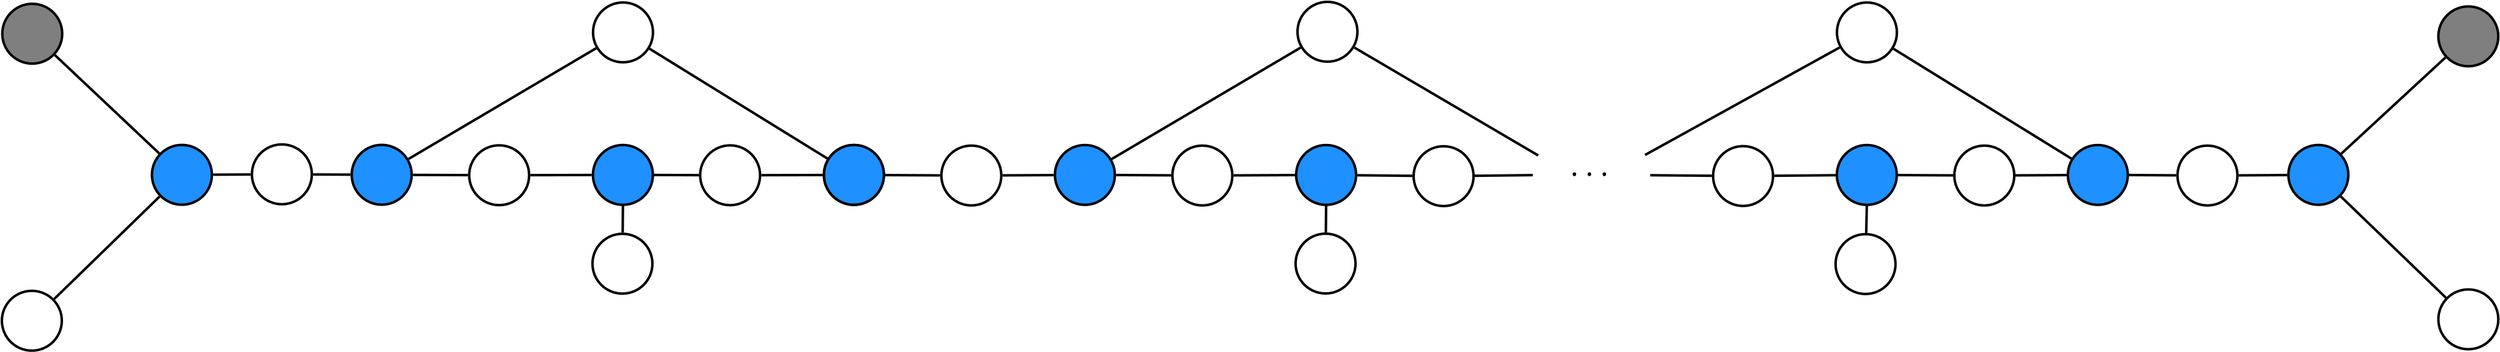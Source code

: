 <?xml version="1.0" encoding="UTF-8"?>
<dia:diagram xmlns:dia="http://www.lysator.liu.se/~alla/dia/">
  <dia:layer name="Background" visible="true" active="true">
    <dia:object type="Standard - Line" version="0" id="O0">
      <dia:attribute name="obj_pos">
        <dia:point val="175.547,15.421"/>
      </dia:attribute>
      <dia:attribute name="obj_bb">
        <dia:rectangle val="175.406,7.555;184.032,15.562"/>
      </dia:attribute>
      <dia:attribute name="conn_endpoints">
        <dia:point val="175.547,15.421"/>
        <dia:point val="183.891,7.696"/>
      </dia:attribute>
      <dia:attribute name="numcp">
        <dia:int val="1"/>
      </dia:attribute>
      <dia:attribute name="line_width">
        <dia:real val="0.2"/>
      </dia:attribute>
      <dia:connections>
        <dia:connection handle="0" to="O10" connection="8"/>
        <dia:connection handle="1" to="O1" connection="8"/>
      </dia:connections>
    </dia:object>
    <dia:object type="Standard - Ellipse" version="0" id="O1">
      <dia:attribute name="obj_pos">
        <dia:point val="183.323,3.6"/>
      </dia:attribute>
      <dia:attribute name="obj_bb">
        <dia:rectangle val="183.223,3.5;188.223,8.5"/>
      </dia:attribute>
      <dia:attribute name="elem_corner">
        <dia:point val="183.323,3.6"/>
      </dia:attribute>
      <dia:attribute name="elem_width">
        <dia:real val="4.8"/>
      </dia:attribute>
      <dia:attribute name="elem_height">
        <dia:real val="4.8"/>
      </dia:attribute>
      <dia:attribute name="border_width">
        <dia:real val="0.2"/>
      </dia:attribute>
      <dia:attribute name="inner_color">
        <dia:color val="#7f7f7f"/>
      </dia:attribute>
      <dia:attribute name="aspect">
        <dia:enum val="2"/>
      </dia:attribute>
    </dia:object>
    <dia:object type="Standard - Line" version="0" id="O2">
      <dia:attribute name="obj_pos">
        <dia:point val="167.332,17.155"/>
      </dia:attribute>
      <dia:attribute name="obj_bb">
        <dia:rectangle val="167.232,17.032;171.316,17.256"/>
      </dia:attribute>
      <dia:attribute name="conn_endpoints">
        <dia:point val="167.332,17.155"/>
        <dia:point val="171.216,17.132"/>
      </dia:attribute>
      <dia:attribute name="numcp">
        <dia:int val="1"/>
      </dia:attribute>
      <dia:attribute name="line_width">
        <dia:real val="0.2"/>
      </dia:attribute>
      <dia:connections>
        <dia:connection handle="0" to="O9" connection="8"/>
        <dia:connection handle="1" to="O10" connection="8"/>
      </dia:connections>
    </dia:object>
    <dia:object type="Standard - Line" version="0" id="O3">
      <dia:attribute name="obj_pos">
        <dia:point val="49.028,17.141"/>
      </dia:attribute>
      <dia:attribute name="obj_bb">
        <dia:rectangle val="48.928,17.028;54.038,17.241"/>
      </dia:attribute>
      <dia:attribute name="conn_endpoints">
        <dia:point val="49.028,17.141"/>
        <dia:point val="53.938,17.128"/>
      </dia:attribute>
      <dia:attribute name="numcp">
        <dia:int val="1"/>
      </dia:attribute>
      <dia:attribute name="line_width">
        <dia:real val="0.2"/>
      </dia:attribute>
      <dia:connections>
        <dia:connection handle="0" to="O8" connection="8"/>
        <dia:connection handle="1" to="O14" connection="8"/>
      </dia:connections>
    </dia:object>
    <dia:object type="Standard - Line" version="0" id="O4">
      <dia:attribute name="obj_pos">
        <dia:point val="158.555,17.129"/>
      </dia:attribute>
      <dia:attribute name="obj_bb">
        <dia:rectangle val="158.455,17.028;162.433,17.254"/>
      </dia:attribute>
      <dia:attribute name="conn_endpoints">
        <dia:point val="158.555,17.129"/>
        <dia:point val="162.333,17.154"/>
      </dia:attribute>
      <dia:attribute name="numcp">
        <dia:int val="1"/>
      </dia:attribute>
      <dia:attribute name="line_width">
        <dia:real val="0.2"/>
      </dia:attribute>
      <dia:connections>
        <dia:connection handle="1" to="O9" connection="8"/>
      </dia:connections>
    </dia:object>
    <dia:object type="Standard - Line" version="0" id="O5">
      <dia:attribute name="obj_pos">
        <dia:point val="175.513,18.853"/>
      </dia:attribute>
      <dia:attribute name="obj_bb">
        <dia:rectangle val="175.372,18.712;184.068,27.116"/>
      </dia:attribute>
      <dia:attribute name="conn_endpoints">
        <dia:point val="175.513,18.853"/>
        <dia:point val="183.927,26.974"/>
      </dia:attribute>
      <dia:attribute name="numcp">
        <dia:int val="1"/>
      </dia:attribute>
      <dia:attribute name="line_width">
        <dia:real val="0.2"/>
      </dia:attribute>
      <dia:connections>
        <dia:connection handle="0" to="O10" connection="8"/>
        <dia:connection handle="1" to="O11" connection="8"/>
      </dia:connections>
    </dia:object>
    <dia:object type="Standard - Text" version="1" id="O6">
      <dia:attribute name="obj_pos">
        <dia:point val="113.83,17.215"/>
      </dia:attribute>
      <dia:attribute name="obj_bb">
        <dia:rectangle val="113.83,15.115;117.418,17.75"/>
      </dia:attribute>
      <dia:attribute name="text">
        <dia:composite type="text">
          <dia:attribute name="string">
            <dia:string>#. . .#</dia:string>
          </dia:attribute>
          <dia:attribute name="font">
            <dia:font family="sans" style="0" name="Helvetica"/>
          </dia:attribute>
          <dia:attribute name="height">
            <dia:real val="2.825"/>
          </dia:attribute>
          <dia:attribute name="pos">
            <dia:point val="113.83,17.215"/>
          </dia:attribute>
          <dia:attribute name="color">
            <dia:color val="#000000"/>
          </dia:attribute>
          <dia:attribute name="alignment">
            <dia:enum val="0"/>
          </dia:attribute>
        </dia:composite>
      </dia:attribute>
      <dia:attribute name="valign">
        <dia:enum val="3"/>
      </dia:attribute>
    </dia:object>
    <dia:object type="Standard - Line" version="0" id="O7">
      <dia:attribute name="obj_pos">
        <dia:point val="39.62,17.122"/>
      </dia:attribute>
      <dia:attribute name="obj_bb">
        <dia:rectangle val="39.52,17.021;44.129,17.239"/>
      </dia:attribute>
      <dia:attribute name="conn_endpoints">
        <dia:point val="39.62,17.122"/>
        <dia:point val="44.028,17.138"/>
      </dia:attribute>
      <dia:attribute name="numcp">
        <dia:int val="1"/>
      </dia:attribute>
      <dia:attribute name="line_width">
        <dia:real val="0.2"/>
      </dia:attribute>
      <dia:connections>
        <dia:connection handle="1" to="O8" connection="8"/>
      </dia:connections>
    </dia:object>
    <dia:object type="Standard - Ellipse" version="0" id="O8">
      <dia:attribute name="obj_pos">
        <dia:point val="44.128,14.748"/>
      </dia:attribute>
      <dia:attribute name="obj_bb">
        <dia:rectangle val="44.028,14.648;49.028,19.648"/>
      </dia:attribute>
      <dia:attribute name="elem_corner">
        <dia:point val="44.128,14.748"/>
      </dia:attribute>
      <dia:attribute name="elem_width">
        <dia:real val="4.8"/>
      </dia:attribute>
      <dia:attribute name="elem_height">
        <dia:real val="4.8"/>
      </dia:attribute>
      <dia:attribute name="border_width">
        <dia:real val="0.2"/>
      </dia:attribute>
      <dia:attribute name="show_background">
        <dia:boolean val="false"/>
      </dia:attribute>
      <dia:attribute name="aspect">
        <dia:enum val="2"/>
      </dia:attribute>
    </dia:object>
    <dia:object type="Standard - Ellipse" version="0" id="O9">
      <dia:attribute name="obj_pos">
        <dia:point val="162.433,14.77"/>
      </dia:attribute>
      <dia:attribute name="obj_bb">
        <dia:rectangle val="162.333,14.67;167.333,19.67"/>
      </dia:attribute>
      <dia:attribute name="elem_corner">
        <dia:point val="162.433,14.77"/>
      </dia:attribute>
      <dia:attribute name="elem_width">
        <dia:real val="4.8"/>
      </dia:attribute>
      <dia:attribute name="elem_height">
        <dia:real val="4.8"/>
      </dia:attribute>
      <dia:attribute name="border_width">
        <dia:real val="0.2"/>
      </dia:attribute>
      <dia:attribute name="show_background">
        <dia:boolean val="false"/>
      </dia:attribute>
      <dia:attribute name="aspect">
        <dia:enum val="2"/>
      </dia:attribute>
    </dia:object>
    <dia:object type="Standard - Ellipse" version="0" id="O10">
      <dia:attribute name="obj_pos">
        <dia:point val="171.315,14.717"/>
      </dia:attribute>
      <dia:attribute name="obj_bb">
        <dia:rectangle val="171.215,14.617;176.215,19.617"/>
      </dia:attribute>
      <dia:attribute name="elem_corner">
        <dia:point val="171.315,14.717"/>
      </dia:attribute>
      <dia:attribute name="elem_width">
        <dia:real val="4.8"/>
      </dia:attribute>
      <dia:attribute name="elem_height">
        <dia:real val="4.8"/>
      </dia:attribute>
      <dia:attribute name="border_width">
        <dia:real val="0.2"/>
      </dia:attribute>
      <dia:attribute name="inner_color">
        <dia:color val="#1e90ff"/>
      </dia:attribute>
      <dia:attribute name="aspect">
        <dia:enum val="2"/>
      </dia:attribute>
    </dia:object>
    <dia:object type="Standard - Ellipse" version="0" id="O11">
      <dia:attribute name="obj_pos">
        <dia:point val="183.325,26.31"/>
      </dia:attribute>
      <dia:attribute name="obj_bb">
        <dia:rectangle val="183.225,26.21;188.225,31.21"/>
      </dia:attribute>
      <dia:attribute name="elem_corner">
        <dia:point val="183.325,26.31"/>
      </dia:attribute>
      <dia:attribute name="elem_width">
        <dia:real val="4.8"/>
      </dia:attribute>
      <dia:attribute name="elem_height">
        <dia:real val="4.8"/>
      </dia:attribute>
      <dia:attribute name="border_width">
        <dia:real val="0.2"/>
      </dia:attribute>
      <dia:attribute name="show_background">
        <dia:boolean val="false"/>
      </dia:attribute>
      <dia:attribute name="aspect">
        <dia:enum val="2"/>
      </dia:attribute>
    </dia:object>
    <dia:object type="Standard - Line" version="0" id="O12">
      <dia:attribute name="obj_pos">
        <dia:point val="68.345,17.156"/>
      </dia:attribute>
      <dia:attribute name="obj_bb">
        <dia:rectangle val="68.245,17.034;72.538,17.256"/>
      </dia:attribute>
      <dia:attribute name="conn_endpoints">
        <dia:point val="68.345,17.156"/>
        <dia:point val="72.438,17.135"/>
      </dia:attribute>
      <dia:attribute name="numcp">
        <dia:int val="1"/>
      </dia:attribute>
      <dia:attribute name="line_width">
        <dia:real val="0.2"/>
      </dia:attribute>
      <dia:connections>
        <dia:connection handle="0" to="O15" connection="8"/>
        <dia:connection handle="1" to="O17" connection="8"/>
      </dia:connections>
    </dia:object>
    <dia:object type="Standard - Line" version="0" id="O13">
      <dia:attribute name="obj_pos">
        <dia:point val="58.937,17.134"/>
      </dia:attribute>
      <dia:attribute name="obj_bb">
        <dia:rectangle val="58.837,17.034;63.446,17.257"/>
      </dia:attribute>
      <dia:attribute name="conn_endpoints">
        <dia:point val="58.937,17.134"/>
        <dia:point val="63.346,17.156"/>
      </dia:attribute>
      <dia:attribute name="numcp">
        <dia:int val="1"/>
      </dia:attribute>
      <dia:attribute name="line_width">
        <dia:real val="0.2"/>
      </dia:attribute>
      <dia:connections>
        <dia:connection handle="0" to="O14" connection="8"/>
        <dia:connection handle="1" to="O15" connection="8"/>
      </dia:connections>
    </dia:object>
    <dia:object type="Standard - Ellipse" version="0" id="O14">
      <dia:attribute name="obj_pos">
        <dia:point val="54.038,14.722"/>
      </dia:attribute>
      <dia:attribute name="obj_bb">
        <dia:rectangle val="53.938,14.621;58.938,19.622"/>
      </dia:attribute>
      <dia:attribute name="elem_corner">
        <dia:point val="54.038,14.722"/>
      </dia:attribute>
      <dia:attribute name="elem_width">
        <dia:real val="4.8"/>
      </dia:attribute>
      <dia:attribute name="elem_height">
        <dia:real val="4.8"/>
      </dia:attribute>
      <dia:attribute name="border_width">
        <dia:real val="0.2"/>
      </dia:attribute>
      <dia:attribute name="inner_color">
        <dia:color val="#1e90ff"/>
      </dia:attribute>
      <dia:attribute name="aspect">
        <dia:enum val="2"/>
      </dia:attribute>
    </dia:object>
    <dia:object type="Standard - Ellipse" version="0" id="O15">
      <dia:attribute name="obj_pos">
        <dia:point val="63.445,14.769"/>
      </dia:attribute>
      <dia:attribute name="obj_bb">
        <dia:rectangle val="63.345,14.669;68.345,19.669"/>
      </dia:attribute>
      <dia:attribute name="elem_corner">
        <dia:point val="63.445,14.769"/>
      </dia:attribute>
      <dia:attribute name="elem_width">
        <dia:real val="4.8"/>
      </dia:attribute>
      <dia:attribute name="elem_height">
        <dia:real val="4.8"/>
      </dia:attribute>
      <dia:attribute name="border_width">
        <dia:real val="0.2"/>
      </dia:attribute>
      <dia:attribute name="show_background">
        <dia:boolean val="false"/>
      </dia:attribute>
      <dia:attribute name="aspect">
        <dia:enum val="2"/>
      </dia:attribute>
    </dia:object>
    <dia:object type="Standard - Line" version="0" id="O16">
      <dia:attribute name="obj_pos">
        <dia:point val="77.437,17.128"/>
      </dia:attribute>
      <dia:attribute name="obj_bb">
        <dia:rectangle val="77.337,17.027;81.947,17.255"/>
      </dia:attribute>
      <dia:attribute name="conn_endpoints">
        <dia:point val="77.437,17.128"/>
        <dia:point val="81.846,17.154"/>
      </dia:attribute>
      <dia:attribute name="numcp">
        <dia:int val="1"/>
      </dia:attribute>
      <dia:attribute name="line_width">
        <dia:real val="0.2"/>
      </dia:attribute>
      <dia:connections>
        <dia:connection handle="0" to="O0" connection="8"/>
        <dia:connection handle="1" to="O18" connection="8"/>
      </dia:connections>
    </dia:object>
    <dia:object type="Standard - Ellipse" version="0" id="O17">
      <dia:attribute name="obj_pos">
        <dia:point val="72.538,14.722"/>
      </dia:attribute>
      <dia:attribute name="obj_bb">
        <dia:rectangle val="72.438,14.621;77.438,19.622"/>
      </dia:attribute>
      <dia:attribute name="elem_corner">
        <dia:point val="72.538,14.722"/>
      </dia:attribute>
      <dia:attribute name="elem_width">
        <dia:real val="4.8"/>
      </dia:attribute>
      <dia:attribute name="elem_height">
        <dia:real val="4.8"/>
      </dia:attribute>
      <dia:attribute name="border_width">
        <dia:real val="0.2"/>
      </dia:attribute>
      <dia:attribute name="inner_color">
        <dia:color val="#1e90ff"/>
      </dia:attribute>
      <dia:attribute name="aspect">
        <dia:enum val="2"/>
      </dia:attribute>
    </dia:object>
    <dia:object type="Standard - Ellipse" version="0" id="O18">
      <dia:attribute name="obj_pos">
        <dia:point val="81.945,14.769"/>
      </dia:attribute>
      <dia:attribute name="obj_bb">
        <dia:rectangle val="81.845,14.669;86.845,19.669"/>
      </dia:attribute>
      <dia:attribute name="elem_corner">
        <dia:point val="81.945,14.769"/>
      </dia:attribute>
      <dia:attribute name="elem_width">
        <dia:real val="4.8"/>
      </dia:attribute>
      <dia:attribute name="elem_height">
        <dia:real val="4.8"/>
      </dia:attribute>
      <dia:attribute name="border_width">
        <dia:real val="0.2"/>
      </dia:attribute>
      <dia:attribute name="show_background">
        <dia:boolean val="false"/>
      </dia:attribute>
      <dia:attribute name="aspect">
        <dia:enum val="2"/>
      </dia:attribute>
    </dia:object>
    <dia:object type="Standard - Line" version="0" id="O19">
      <dia:attribute name="obj_pos">
        <dia:point val="86.845,17.157"/>
      </dia:attribute>
      <dia:attribute name="obj_bb">
        <dia:rectangle val="86.745,17.033;91.856,17.258"/>
      </dia:attribute>
      <dia:attribute name="conn_endpoints">
        <dia:point val="86.845,17.157"/>
        <dia:point val="91.755,17.134"/>
      </dia:attribute>
      <dia:attribute name="numcp">
        <dia:int val="1"/>
      </dia:attribute>
      <dia:attribute name="line_width">
        <dia:real val="0.2"/>
      </dia:attribute>
      <dia:connections>
        <dia:connection handle="0" to="O18" connection="8"/>
        <dia:connection handle="1" to="O22" connection="8"/>
      </dia:connections>
    </dia:object>
    <dia:object type="Standard - Line" version="0" id="O20">
      <dia:attribute name="obj_pos">
        <dia:point val="106.162,17.19"/>
      </dia:attribute>
      <dia:attribute name="obj_bb">
        <dia:rectangle val="106.061,17.035;110.906,17.291"/>
      </dia:attribute>
      <dia:attribute name="conn_endpoints">
        <dia:point val="106.162,17.19"/>
        <dia:point val="110.805,17.136"/>
      </dia:attribute>
      <dia:attribute name="numcp">
        <dia:int val="1"/>
      </dia:attribute>
      <dia:attribute name="line_width">
        <dia:real val="0.2"/>
      </dia:attribute>
      <dia:connections>
        <dia:connection handle="0" to="O23" connection="8"/>
      </dia:connections>
    </dia:object>
    <dia:object type="Standard - Line" version="0" id="O21">
      <dia:attribute name="obj_pos">
        <dia:point val="96.755,17.147"/>
      </dia:attribute>
      <dia:attribute name="obj_bb">
        <dia:rectangle val="96.653,17.046;101.264,17.294"/>
      </dia:attribute>
      <dia:attribute name="conn_endpoints">
        <dia:point val="96.755,17.147"/>
        <dia:point val="101.163,17.193"/>
      </dia:attribute>
      <dia:attribute name="numcp">
        <dia:int val="1"/>
      </dia:attribute>
      <dia:attribute name="line_width">
        <dia:real val="0.2"/>
      </dia:attribute>
      <dia:connections>
        <dia:connection handle="0" to="O22" connection="8"/>
        <dia:connection handle="1" to="O23" connection="8"/>
      </dia:connections>
    </dia:object>
    <dia:object type="Standard - Ellipse" version="0" id="O22">
      <dia:attribute name="obj_pos">
        <dia:point val="91.855,14.722"/>
      </dia:attribute>
      <dia:attribute name="obj_bb">
        <dia:rectangle val="91.755,14.621;96.755,19.622"/>
      </dia:attribute>
      <dia:attribute name="elem_corner">
        <dia:point val="91.855,14.722"/>
      </dia:attribute>
      <dia:attribute name="elem_width">
        <dia:real val="4.8"/>
      </dia:attribute>
      <dia:attribute name="elem_height">
        <dia:real val="4.8"/>
      </dia:attribute>
      <dia:attribute name="border_width">
        <dia:real val="0.2"/>
      </dia:attribute>
      <dia:attribute name="inner_color">
        <dia:color val="#1e90ff"/>
      </dia:attribute>
      <dia:attribute name="aspect">
        <dia:enum val="2"/>
      </dia:attribute>
    </dia:object>
    <dia:object type="Standard - Ellipse" version="0" id="O23">
      <dia:attribute name="obj_pos">
        <dia:point val="101.263,14.819"/>
      </dia:attribute>
      <dia:attribute name="obj_bb">
        <dia:rectangle val="101.163,14.719;106.163,19.719"/>
      </dia:attribute>
      <dia:attribute name="elem_corner">
        <dia:point val="101.263,14.819"/>
      </dia:attribute>
      <dia:attribute name="elem_width">
        <dia:real val="4.8"/>
      </dia:attribute>
      <dia:attribute name="elem_height">
        <dia:real val="4.8"/>
      </dia:attribute>
      <dia:attribute name="border_width">
        <dia:real val="0.2"/>
      </dia:attribute>
      <dia:attribute name="show_background">
        <dia:boolean val="false"/>
      </dia:attribute>
      <dia:attribute name="aspect">
        <dia:enum val="2"/>
      </dia:attribute>
    </dia:object>
    <dia:object type="Standard - Line" version="0" id="O24">
      <dia:attribute name="obj_pos">
        <dia:point val="96.516,6.899"/>
      </dia:attribute>
      <dia:attribute name="obj_bb">
        <dia:rectangle val="96.379,6.762;111.377,15.696"/>
      </dia:attribute>
      <dia:attribute name="conn_endpoints">
        <dia:point val="96.516,6.899"/>
        <dia:point val="111.24,15.559"/>
      </dia:attribute>
      <dia:attribute name="numcp">
        <dia:int val="1"/>
      </dia:attribute>
      <dia:attribute name="line_width">
        <dia:real val="0.2"/>
      </dia:attribute>
      <dia:connections>
        <dia:connection handle="0" to="O26" connection="8"/>
      </dia:connections>
    </dia:object>
    <dia:object type="Standard - Line" version="0" id="O25">
      <dia:attribute name="obj_pos">
        <dia:point val="77.086,15.843"/>
      </dia:attribute>
      <dia:attribute name="obj_bb">
        <dia:rectangle val="76.949,6.765;92.351,15.98"/>
      </dia:attribute>
      <dia:attribute name="conn_endpoints">
        <dia:point val="77.086,15.843"/>
        <dia:point val="92.214,6.902"/>
      </dia:attribute>
      <dia:attribute name="numcp">
        <dia:int val="1"/>
      </dia:attribute>
      <dia:attribute name="line_width">
        <dia:real val="0.2"/>
      </dia:attribute>
      <dia:connections>
        <dia:connection handle="1" to="O26" connection="8"/>
      </dia:connections>
    </dia:object>
    <dia:object type="Standard - Ellipse" version="0" id="O26">
      <dia:attribute name="obj_pos">
        <dia:point val="91.963,3.232"/>
      </dia:attribute>
      <dia:attribute name="obj_bb">
        <dia:rectangle val="91.862,3.132;96.862,8.133"/>
      </dia:attribute>
      <dia:attribute name="elem_corner">
        <dia:point val="91.963,3.232"/>
      </dia:attribute>
      <dia:attribute name="elem_width">
        <dia:real val="4.8"/>
      </dia:attribute>
      <dia:attribute name="elem_height">
        <dia:real val="4.8"/>
      </dia:attribute>
      <dia:attribute name="border_width">
        <dia:real val="0.2"/>
      </dia:attribute>
      <dia:attribute name="show_background">
        <dia:boolean val="false"/>
      </dia:attribute>
      <dia:attribute name="aspect">
        <dia:enum val="2"/>
      </dia:attribute>
    </dia:object>
    <dia:object type="Standard - Line" version="0" id="O27">
      <dia:attribute name="obj_pos">
        <dia:point val="130.145,17.188"/>
      </dia:attribute>
      <dia:attribute name="obj_bb">
        <dia:rectangle val="130.044,17.043;135.156,17.289"/>
      </dia:attribute>
      <dia:attribute name="conn_endpoints">
        <dia:point val="130.145,17.188"/>
        <dia:point val="135.055,17.144"/>
      </dia:attribute>
      <dia:attribute name="numcp">
        <dia:int val="1"/>
      </dia:attribute>
      <dia:attribute name="line_width">
        <dia:real val="0.2"/>
      </dia:attribute>
      <dia:connections>
        <dia:connection handle="0" to="O29" connection="8"/>
        <dia:connection handle="1" to="O32" connection="8"/>
      </dia:connections>
    </dia:object>
    <dia:object type="Standard - Line" version="0" id="O28">
      <dia:attribute name="obj_pos">
        <dia:point val="120.213,17.145"/>
      </dia:attribute>
      <dia:attribute name="obj_bb">
        <dia:rectangle val="120.112,17.044;125.247,17.289"/>
      </dia:attribute>
      <dia:attribute name="conn_endpoints">
        <dia:point val="120.213,17.145"/>
        <dia:point val="125.146,17.188"/>
      </dia:attribute>
      <dia:attribute name="numcp">
        <dia:int val="1"/>
      </dia:attribute>
      <dia:attribute name="line_width">
        <dia:real val="0.2"/>
      </dia:attribute>
      <dia:connections>
        <dia:connection handle="1" to="O29" connection="8"/>
      </dia:connections>
    </dia:object>
    <dia:object type="Standard - Ellipse" version="0" id="O29">
      <dia:attribute name="obj_pos">
        <dia:point val="125.245,14.81"/>
      </dia:attribute>
      <dia:attribute name="obj_bb">
        <dia:rectangle val="125.145,14.71;130.145,19.71"/>
      </dia:attribute>
      <dia:attribute name="elem_corner">
        <dia:point val="125.245,14.81"/>
      </dia:attribute>
      <dia:attribute name="elem_width">
        <dia:real val="4.8"/>
      </dia:attribute>
      <dia:attribute name="elem_height">
        <dia:real val="4.8"/>
      </dia:attribute>
      <dia:attribute name="border_width">
        <dia:real val="0.2"/>
      </dia:attribute>
      <dia:attribute name="show_background">
        <dia:boolean val="false"/>
      </dia:attribute>
      <dia:attribute name="aspect">
        <dia:enum val="2"/>
      </dia:attribute>
    </dia:object>
    <dia:object type="Standard - Line" version="0" id="O30">
      <dia:attribute name="obj_pos">
        <dia:point val="149.463,17.156"/>
      </dia:attribute>
      <dia:attribute name="obj_bb">
        <dia:rectangle val="149.362,17.034;153.656,17.256"/>
      </dia:attribute>
      <dia:attribute name="conn_endpoints">
        <dia:point val="149.463,17.156"/>
        <dia:point val="153.555,17.135"/>
      </dia:attribute>
      <dia:attribute name="numcp">
        <dia:int val="1"/>
      </dia:attribute>
      <dia:attribute name="line_width">
        <dia:real val="0.2"/>
      </dia:attribute>
      <dia:connections>
        <dia:connection handle="0" to="O33" connection="8"/>
        <dia:connection handle="1" to="O34" connection="8"/>
      </dia:connections>
    </dia:object>
    <dia:object type="Standard - Line" version="0" id="O31">
      <dia:attribute name="obj_pos">
        <dia:point val="140.055,17.134"/>
      </dia:attribute>
      <dia:attribute name="obj_bb">
        <dia:rectangle val="139.954,17.034;144.564,17.257"/>
      </dia:attribute>
      <dia:attribute name="conn_endpoints">
        <dia:point val="140.055,17.134"/>
        <dia:point val="144.463,17.156"/>
      </dia:attribute>
      <dia:attribute name="numcp">
        <dia:int val="1"/>
      </dia:attribute>
      <dia:attribute name="line_width">
        <dia:real val="0.2"/>
      </dia:attribute>
      <dia:connections>
        <dia:connection handle="0" to="O32" connection="8"/>
        <dia:connection handle="1" to="O33" connection="8"/>
      </dia:connections>
    </dia:object>
    <dia:object type="Standard - Ellipse" version="0" id="O32">
      <dia:attribute name="obj_pos">
        <dia:point val="135.155,14.722"/>
      </dia:attribute>
      <dia:attribute name="obj_bb">
        <dia:rectangle val="135.055,14.621;140.055,19.622"/>
      </dia:attribute>
      <dia:attribute name="elem_corner">
        <dia:point val="135.155,14.722"/>
      </dia:attribute>
      <dia:attribute name="elem_width">
        <dia:real val="4.8"/>
      </dia:attribute>
      <dia:attribute name="elem_height">
        <dia:real val="4.8"/>
      </dia:attribute>
      <dia:attribute name="border_width">
        <dia:real val="0.2"/>
      </dia:attribute>
      <dia:attribute name="inner_color">
        <dia:color val="#1e90ff"/>
      </dia:attribute>
      <dia:attribute name="aspect">
        <dia:enum val="2"/>
      </dia:attribute>
    </dia:object>
    <dia:object type="Standard - Ellipse" version="0" id="O33">
      <dia:attribute name="obj_pos">
        <dia:point val="144.563,14.769"/>
      </dia:attribute>
      <dia:attribute name="obj_bb">
        <dia:rectangle val="144.463,14.669;149.463,19.669"/>
      </dia:attribute>
      <dia:attribute name="elem_corner">
        <dia:point val="144.563,14.769"/>
      </dia:attribute>
      <dia:attribute name="elem_width">
        <dia:real val="4.8"/>
      </dia:attribute>
      <dia:attribute name="elem_height">
        <dia:real val="4.8"/>
      </dia:attribute>
      <dia:attribute name="border_width">
        <dia:real val="0.2"/>
      </dia:attribute>
      <dia:attribute name="show_background">
        <dia:boolean val="false"/>
      </dia:attribute>
      <dia:attribute name="aspect">
        <dia:enum val="2"/>
      </dia:attribute>
    </dia:object>
    <dia:object type="Standard - Ellipse" version="0" id="O34">
      <dia:attribute name="obj_pos">
        <dia:point val="153.655,14.722"/>
      </dia:attribute>
      <dia:attribute name="obj_bb">
        <dia:rectangle val="153.555,14.621;158.555,19.622"/>
      </dia:attribute>
      <dia:attribute name="elem_corner">
        <dia:point val="153.655,14.722"/>
      </dia:attribute>
      <dia:attribute name="elem_width">
        <dia:real val="4.8"/>
      </dia:attribute>
      <dia:attribute name="elem_height">
        <dia:real val="4.8"/>
      </dia:attribute>
      <dia:attribute name="border_width">
        <dia:real val="0.2"/>
      </dia:attribute>
      <dia:attribute name="inner_color">
        <dia:color val="#1e90ff"/>
      </dia:attribute>
      <dia:attribute name="aspect">
        <dia:enum val="2"/>
      </dia:attribute>
    </dia:object>
    <dia:object type="Standard - Line" version="0" id="O35">
      <dia:attribute name="obj_pos">
        <dia:point val="139.687,6.996"/>
      </dia:attribute>
      <dia:attribute name="obj_bb">
        <dia:rectangle val="139.549,6.859;154.069,15.945"/>
      </dia:attribute>
      <dia:attribute name="conn_endpoints">
        <dia:point val="139.687,6.996"/>
        <dia:point val="153.931,15.807"/>
      </dia:attribute>
      <dia:attribute name="numcp">
        <dia:int val="1"/>
      </dia:attribute>
      <dia:attribute name="line_width">
        <dia:real val="0.2"/>
      </dia:attribute>
      <dia:connections>
        <dia:connection handle="0" to="O37" connection="8"/>
        <dia:connection handle="1" to="O34" connection="8"/>
      </dia:connections>
    </dia:object>
    <dia:object type="Standard - Line" version="0" id="O36">
      <dia:attribute name="obj_pos">
        <dia:point val="119.795,15.518"/>
      </dia:attribute>
      <dia:attribute name="obj_bb">
        <dia:rectangle val="119.659,6.757;135.512,15.654"/>
      </dia:attribute>
      <dia:attribute name="conn_endpoints">
        <dia:point val="119.795,15.518"/>
        <dia:point val="135.376,6.893"/>
      </dia:attribute>
      <dia:attribute name="numcp">
        <dia:int val="1"/>
      </dia:attribute>
      <dia:attribute name="line_width">
        <dia:real val="0.2"/>
      </dia:attribute>
      <dia:connections>
        <dia:connection handle="1" to="O37" connection="8"/>
      </dia:connections>
    </dia:object>
    <dia:object type="Standard - Ellipse" version="0" id="O37">
      <dia:attribute name="obj_pos">
        <dia:point val="135.163,3.283"/>
      </dia:attribute>
      <dia:attribute name="obj_bb">
        <dia:rectangle val="135.063,3.183;140.063,8.182"/>
      </dia:attribute>
      <dia:attribute name="elem_corner">
        <dia:point val="135.163,3.283"/>
      </dia:attribute>
      <dia:attribute name="elem_width">
        <dia:real val="4.8"/>
      </dia:attribute>
      <dia:attribute name="elem_height">
        <dia:real val="4.8"/>
      </dia:attribute>
      <dia:attribute name="border_width">
        <dia:real val="0.2"/>
      </dia:attribute>
      <dia:attribute name="show_background">
        <dia:boolean val="false"/>
      </dia:attribute>
      <dia:attribute name="aspect">
        <dia:enum val="2"/>
      </dia:attribute>
    </dia:object>
    <dia:object type="Standard - Line" version="0" id="O38">
      <dia:attribute name="obj_pos">
        <dia:point val="-7.54,7.505"/>
      </dia:attribute>
      <dia:attribute name="obj_bb">
        <dia:rectangle val="-7.681,7.363;0.951,15.537"/>
      </dia:attribute>
      <dia:attribute name="conn_endpoints">
        <dia:point val="-7.54,7.505"/>
        <dia:point val="0.81,15.395"/>
      </dia:attribute>
      <dia:attribute name="numcp">
        <dia:int val="1"/>
      </dia:attribute>
      <dia:attribute name="line_width">
        <dia:real val="0.2"/>
      </dia:attribute>
      <dia:connections>
        <dia:connection handle="0" to="O39" connection="8"/>
        <dia:connection handle="1" to="O45" connection="8"/>
      </dia:connections>
    </dia:object>
    <dia:object type="Standard - Ellipse" version="0" id="O39">
      <dia:attribute name="obj_pos">
        <dia:point val="-11.758,3.388"/>
      </dia:attribute>
      <dia:attribute name="obj_bb">
        <dia:rectangle val="-11.857,3.288;-6.857,8.287"/>
      </dia:attribute>
      <dia:attribute name="elem_corner">
        <dia:point val="-11.758,3.388"/>
      </dia:attribute>
      <dia:attribute name="elem_width">
        <dia:real val="4.8"/>
      </dia:attribute>
      <dia:attribute name="elem_height">
        <dia:real val="4.8"/>
      </dia:attribute>
      <dia:attribute name="border_width">
        <dia:real val="0.2"/>
      </dia:attribute>
      <dia:attribute name="inner_color">
        <dia:color val="#7f7f7f"/>
      </dia:attribute>
      <dia:attribute name="aspect">
        <dia:enum val="2"/>
      </dia:attribute>
    </dia:object>
    <dia:object type="Standard - Line" version="0" id="O40">
      <dia:attribute name="obj_pos">
        <dia:point val="5.127,17.1"/>
      </dia:attribute>
      <dia:attribute name="obj_bb">
        <dia:rectangle val="5.027,16.985;8.232,17.201"/>
      </dia:attribute>
      <dia:attribute name="conn_endpoints">
        <dia:point val="5.127,17.1"/>
        <dia:point val="8.132,17.085"/>
      </dia:attribute>
      <dia:attribute name="numcp">
        <dia:int val="1"/>
      </dia:attribute>
      <dia:attribute name="line_width">
        <dia:real val="0.2"/>
      </dia:attribute>
      <dia:connections>
        <dia:connection handle="0" to="O45" connection="8"/>
        <dia:connection handle="1" to="O46" connection="8"/>
      </dia:connections>
    </dia:object>
    <dia:object type="Standard - Line" version="0" id="O41">
      <dia:attribute name="obj_pos">
        <dia:point val="-7.6,27.078"/>
      </dia:attribute>
      <dia:attribute name="obj_bb">
        <dia:rectangle val="-7.741,18.716;0.978,27.219"/>
      </dia:attribute>
      <dia:attribute name="conn_endpoints">
        <dia:point val="-7.6,27.078"/>
        <dia:point val="0.837,18.857"/>
      </dia:attribute>
      <dia:attribute name="numcp">
        <dia:int val="1"/>
      </dia:attribute>
      <dia:attribute name="line_width">
        <dia:real val="0.2"/>
      </dia:attribute>
      <dia:connections>
        <dia:connection handle="0" to="O49" connection="8"/>
        <dia:connection handle="1" to="O45" connection="8"/>
      </dia:connections>
    </dia:object>
    <dia:object type="Standard - Line" version="0" id="O42">
      <dia:attribute name="obj_pos">
        <dia:point val="30.533,17.138"/>
      </dia:attribute>
      <dia:attribute name="obj_bb">
        <dia:rectangle val="30.433,17.025;35.543,17.239"/>
      </dia:attribute>
      <dia:attribute name="conn_endpoints">
        <dia:point val="30.533,17.138"/>
        <dia:point val="35.443,17.126"/>
      </dia:attribute>
      <dia:attribute name="numcp">
        <dia:int val="1"/>
      </dia:attribute>
      <dia:attribute name="line_width">
        <dia:real val="0.2"/>
      </dia:attribute>
      <dia:connections>
        <dia:connection handle="0" to="O48" connection="8"/>
        <dia:connection handle="1" to="O50" connection="8"/>
      </dia:connections>
    </dia:object>
    <dia:object type="Standard - Line" version="0" id="O43">
      <dia:attribute name="obj_pos">
        <dia:point val="13.131,17.084"/>
      </dia:attribute>
      <dia:attribute name="obj_bb">
        <dia:rectangle val="13.03,16.984;16.227,17.199"/>
      </dia:attribute>
      <dia:attribute name="conn_endpoints">
        <dia:point val="13.131,17.084"/>
        <dia:point val="16.127,17.098"/>
      </dia:attribute>
      <dia:attribute name="numcp">
        <dia:int val="1"/>
      </dia:attribute>
      <dia:attribute name="line_width">
        <dia:real val="0.2"/>
      </dia:attribute>
      <dia:connections>
        <dia:connection handle="0" to="O46" connection="8"/>
        <dia:connection handle="1" to="O47" connection="8"/>
      </dia:connections>
    </dia:object>
    <dia:object type="Standard - Line" version="0" id="O44">
      <dia:attribute name="obj_pos">
        <dia:point val="21.125,17.119"/>
      </dia:attribute>
      <dia:attribute name="obj_bb">
        <dia:rectangle val="21.025,17.019;25.634,17.236"/>
      </dia:attribute>
      <dia:attribute name="conn_endpoints">
        <dia:point val="21.125,17.119"/>
        <dia:point val="25.534,17.136"/>
      </dia:attribute>
      <dia:attribute name="numcp">
        <dia:int val="1"/>
      </dia:attribute>
      <dia:attribute name="line_width">
        <dia:real val="0.2"/>
      </dia:attribute>
      <dia:connections>
        <dia:connection handle="0" to="O47" connection="8"/>
        <dia:connection handle="1" to="O48" connection="8"/>
      </dia:connections>
    </dia:object>
    <dia:object type="Standard - Ellipse" version="0" id="O45">
      <dia:attribute name="obj_pos">
        <dia:point val="0.228,14.713"/>
      </dia:attribute>
      <dia:attribute name="obj_bb">
        <dia:rectangle val="0.128,14.613;5.128,19.613"/>
      </dia:attribute>
      <dia:attribute name="elem_corner">
        <dia:point val="0.228,14.713"/>
      </dia:attribute>
      <dia:attribute name="elem_width">
        <dia:real val="4.8"/>
      </dia:attribute>
      <dia:attribute name="elem_height">
        <dia:real val="4.8"/>
      </dia:attribute>
      <dia:attribute name="border_width">
        <dia:real val="0.2"/>
      </dia:attribute>
      <dia:attribute name="inner_color">
        <dia:color val="#1e90ff"/>
      </dia:attribute>
      <dia:attribute name="aspect">
        <dia:enum val="2"/>
      </dia:attribute>
    </dia:object>
    <dia:object type="Standard - Ellipse" version="0" id="O46">
      <dia:attribute name="obj_pos">
        <dia:point val="8.232,14.672"/>
      </dia:attribute>
      <dia:attribute name="obj_bb">
        <dia:rectangle val="8.132,14.572;13.132,19.573"/>
      </dia:attribute>
      <dia:attribute name="elem_corner">
        <dia:point val="8.232,14.672"/>
      </dia:attribute>
      <dia:attribute name="elem_width">
        <dia:real val="4.8"/>
      </dia:attribute>
      <dia:attribute name="elem_height">
        <dia:real val="4.8"/>
      </dia:attribute>
      <dia:attribute name="border_width">
        <dia:real val="0.2"/>
      </dia:attribute>
      <dia:attribute name="show_background">
        <dia:boolean val="false"/>
      </dia:attribute>
      <dia:attribute name="aspect">
        <dia:enum val="2"/>
      </dia:attribute>
    </dia:object>
    <dia:object type="Standard - Ellipse" version="0" id="O47">
      <dia:attribute name="obj_pos">
        <dia:point val="16.226,14.71"/>
      </dia:attribute>
      <dia:attribute name="obj_bb">
        <dia:rectangle val="16.126,14.61;21.126,19.61"/>
      </dia:attribute>
      <dia:attribute name="elem_corner">
        <dia:point val="16.226,14.71"/>
      </dia:attribute>
      <dia:attribute name="elem_width">
        <dia:real val="4.8"/>
      </dia:attribute>
      <dia:attribute name="elem_height">
        <dia:real val="4.8"/>
      </dia:attribute>
      <dia:attribute name="border_width">
        <dia:real val="0.2"/>
      </dia:attribute>
      <dia:attribute name="inner_color">
        <dia:color val="#1e90ff"/>
      </dia:attribute>
      <dia:attribute name="aspect">
        <dia:enum val="2"/>
      </dia:attribute>
    </dia:object>
    <dia:object type="Standard - Ellipse" version="0" id="O48">
      <dia:attribute name="obj_pos">
        <dia:point val="25.633,14.745"/>
      </dia:attribute>
      <dia:attribute name="obj_bb">
        <dia:rectangle val="25.533,14.645;30.533,19.645"/>
      </dia:attribute>
      <dia:attribute name="elem_corner">
        <dia:point val="25.633,14.745"/>
      </dia:attribute>
      <dia:attribute name="elem_width">
        <dia:real val="4.8"/>
      </dia:attribute>
      <dia:attribute name="elem_height">
        <dia:real val="4.8"/>
      </dia:attribute>
      <dia:attribute name="border_width">
        <dia:real val="0.2"/>
      </dia:attribute>
      <dia:attribute name="show_background">
        <dia:boolean val="false"/>
      </dia:attribute>
      <dia:attribute name="aspect">
        <dia:enum val="2"/>
      </dia:attribute>
    </dia:object>
    <dia:object type="Standard - Ellipse" version="0" id="O49">
      <dia:attribute name="obj_pos">
        <dia:point val="-11.79,26.422"/>
      </dia:attribute>
      <dia:attribute name="obj_bb">
        <dia:rectangle val="-11.89,26.323;-6.89,31.323"/>
      </dia:attribute>
      <dia:attribute name="elem_corner">
        <dia:point val="-11.79,26.422"/>
      </dia:attribute>
      <dia:attribute name="elem_width">
        <dia:real val="4.8"/>
      </dia:attribute>
      <dia:attribute name="elem_height">
        <dia:real val="4.8"/>
      </dia:attribute>
      <dia:attribute name="border_width">
        <dia:real val="0.2"/>
      </dia:attribute>
      <dia:attribute name="show_background">
        <dia:boolean val="false"/>
      </dia:attribute>
      <dia:attribute name="aspect">
        <dia:enum val="2"/>
      </dia:attribute>
    </dia:object>
    <dia:object type="Standard - Ellipse" version="0" id="O50">
      <dia:attribute name="obj_pos">
        <dia:point val="35.543,14.719"/>
      </dia:attribute>
      <dia:attribute name="obj_bb">
        <dia:rectangle val="35.443,14.619;40.443,19.619"/>
      </dia:attribute>
      <dia:attribute name="elem_corner">
        <dia:point val="35.543,14.719"/>
      </dia:attribute>
      <dia:attribute name="elem_width">
        <dia:real val="4.8"/>
      </dia:attribute>
      <dia:attribute name="elem_height">
        <dia:real val="4.8"/>
      </dia:attribute>
      <dia:attribute name="border_width">
        <dia:real val="0.2"/>
      </dia:attribute>
      <dia:attribute name="inner_color">
        <dia:color val="#1e90ff"/>
      </dia:attribute>
      <dia:attribute name="aspect">
        <dia:enum val="2"/>
      </dia:attribute>
    </dia:object>
    <dia:object type="Standard - Ellipse" version="0" id="O51">
      <dia:attribute name="obj_pos">
        <dia:point val="54.043,14.719"/>
      </dia:attribute>
      <dia:attribute name="obj_bb">
        <dia:rectangle val="53.943,14.619;58.943,19.619"/>
      </dia:attribute>
      <dia:attribute name="elem_corner">
        <dia:point val="54.043,14.719"/>
      </dia:attribute>
      <dia:attribute name="elem_width">
        <dia:real val="4.8"/>
      </dia:attribute>
      <dia:attribute name="elem_height">
        <dia:real val="4.8"/>
      </dia:attribute>
      <dia:attribute name="border_width">
        <dia:real val="0.2"/>
      </dia:attribute>
      <dia:attribute name="inner_color">
        <dia:color val="#1e90ff"/>
      </dia:attribute>
      <dia:attribute name="aspect">
        <dia:enum val="2"/>
      </dia:attribute>
    </dia:object>
    <dia:object type="Standard - Line" version="0" id="O52">
      <dia:attribute name="obj_pos">
        <dia:point val="40.075,6.994"/>
      </dia:attribute>
      <dia:attribute name="obj_bb">
        <dia:rectangle val="39.937,6.856;54.456,15.943"/>
      </dia:attribute>
      <dia:attribute name="conn_endpoints">
        <dia:point val="40.075,6.994"/>
        <dia:point val="54.319,15.805"/>
      </dia:attribute>
      <dia:attribute name="numcp">
        <dia:int val="1"/>
      </dia:attribute>
      <dia:attribute name="line_width">
        <dia:real val="0.2"/>
      </dia:attribute>
      <dia:connections>
        <dia:connection handle="0" to="O54" connection="8"/>
        <dia:connection handle="1" to="O51" connection="8"/>
      </dia:connections>
    </dia:object>
    <dia:object type="Standard - Line" version="0" id="O53">
      <dia:attribute name="obj_pos">
        <dia:point val="20.778,15.837"/>
      </dia:attribute>
      <dia:attribute name="obj_bb">
        <dia:rectangle val="20.641,6.816;35.935,15.974"/>
      </dia:attribute>
      <dia:attribute name="conn_endpoints">
        <dia:point val="20.778,15.837"/>
        <dia:point val="35.798,6.953"/>
      </dia:attribute>
      <dia:attribute name="numcp">
        <dia:int val="1"/>
      </dia:attribute>
      <dia:attribute name="line_width">
        <dia:real val="0.2"/>
      </dia:attribute>
      <dia:connections>
        <dia:connection handle="0" to="O47" connection="8"/>
        <dia:connection handle="1" to="O54" connection="8"/>
      </dia:connections>
    </dia:object>
    <dia:object type="Standard - Ellipse" version="0" id="O54">
      <dia:attribute name="obj_pos">
        <dia:point val="35.55,3.28"/>
      </dia:attribute>
      <dia:attribute name="obj_bb">
        <dia:rectangle val="35.45,3.18;40.45,8.18"/>
      </dia:attribute>
      <dia:attribute name="elem_corner">
        <dia:point val="35.55,3.28"/>
      </dia:attribute>
      <dia:attribute name="elem_width">
        <dia:real val="4.8"/>
      </dia:attribute>
      <dia:attribute name="elem_height">
        <dia:real val="4.8"/>
      </dia:attribute>
      <dia:attribute name="border_width">
        <dia:real val="0.2"/>
      </dia:attribute>
      <dia:attribute name="show_background">
        <dia:boolean val="false"/>
      </dia:attribute>
      <dia:attribute name="aspect">
        <dia:enum val="2"/>
      </dia:attribute>
    </dia:object>
    <dia:object type="Standard - Line" version="0" id="O55">
      <dia:attribute name="obj_pos">
        <dia:point val="37.925,21.745"/>
      </dia:attribute>
      <dia:attribute name="obj_bb">
        <dia:rectangle val="37.824,19.418;38.044,21.846"/>
      </dia:attribute>
      <dia:attribute name="conn_endpoints">
        <dia:point val="37.925,21.745"/>
        <dia:point val="37.943,19.519"/>
      </dia:attribute>
      <dia:attribute name="numcp">
        <dia:int val="1"/>
      </dia:attribute>
      <dia:attribute name="line_width">
        <dia:real val="0.2"/>
      </dia:attribute>
      <dia:connections>
        <dia:connection handle="0" to="O56" connection="8"/>
        <dia:connection handle="1" to="O50" connection="6"/>
      </dia:connections>
    </dia:object>
    <dia:object type="Standard - Ellipse" version="0" id="O56">
      <dia:attribute name="obj_pos">
        <dia:point val="35.505,21.846"/>
      </dia:attribute>
      <dia:attribute name="obj_bb">
        <dia:rectangle val="35.405,21.745;40.405,26.745"/>
      </dia:attribute>
      <dia:attribute name="elem_corner">
        <dia:point val="35.505,21.846"/>
      </dia:attribute>
      <dia:attribute name="elem_width">
        <dia:real val="4.8"/>
      </dia:attribute>
      <dia:attribute name="elem_height">
        <dia:real val="4.8"/>
      </dia:attribute>
      <dia:attribute name="border_width">
        <dia:real val="0.2"/>
      </dia:attribute>
      <dia:attribute name="show_background">
        <dia:boolean val="false"/>
      </dia:attribute>
      <dia:attribute name="aspect">
        <dia:enum val="2"/>
      </dia:attribute>
    </dia:object>
    <dia:object type="Standard - Line" version="0" id="O57">
      <dia:attribute name="obj_pos">
        <dia:point val="94.234,21.735"/>
      </dia:attribute>
      <dia:attribute name="obj_bb">
        <dia:rectangle val="94.133,19.421;94.356,21.836"/>
      </dia:attribute>
      <dia:attribute name="conn_endpoints">
        <dia:point val="94.234,21.735"/>
        <dia:point val="94.255,19.521"/>
      </dia:attribute>
      <dia:attribute name="numcp">
        <dia:int val="1"/>
      </dia:attribute>
      <dia:attribute name="line_width">
        <dia:real val="0.2"/>
      </dia:attribute>
      <dia:connections>
        <dia:connection handle="0" to="O58" connection="8"/>
        <dia:connection handle="1" to="O22" connection="6"/>
      </dia:connections>
    </dia:object>
    <dia:object type="Standard - Ellipse" version="0" id="O58">
      <dia:attribute name="obj_pos">
        <dia:point val="91.81,21.835"/>
      </dia:attribute>
      <dia:attribute name="obj_bb">
        <dia:rectangle val="91.71,21.735;96.71,26.735"/>
      </dia:attribute>
      <dia:attribute name="elem_corner">
        <dia:point val="91.81,21.835"/>
      </dia:attribute>
      <dia:attribute name="elem_width">
        <dia:real val="4.8"/>
      </dia:attribute>
      <dia:attribute name="elem_height">
        <dia:real val="4.8"/>
      </dia:attribute>
      <dia:attribute name="border_width">
        <dia:real val="0.2"/>
      </dia:attribute>
      <dia:attribute name="show_background">
        <dia:boolean val="false"/>
      </dia:attribute>
      <dia:attribute name="aspect">
        <dia:enum val="2"/>
      </dia:attribute>
    </dia:object>
    <dia:object type="Standard - Line" version="0" id="O59">
      <dia:attribute name="obj_pos">
        <dia:point val="137.506,21.777"/>
      </dia:attribute>
      <dia:attribute name="obj_bb">
        <dia:rectangle val="137.404,19.419;137.657,21.879"/>
      </dia:attribute>
      <dia:attribute name="conn_endpoints">
        <dia:point val="137.506,21.777"/>
        <dia:point val="137.555,19.521"/>
      </dia:attribute>
      <dia:attribute name="numcp">
        <dia:int val="1"/>
      </dia:attribute>
      <dia:attribute name="line_width">
        <dia:real val="0.2"/>
      </dia:attribute>
      <dia:connections>
        <dia:connection handle="0" to="O60" connection="8"/>
        <dia:connection handle="1" to="O32" connection="6"/>
      </dia:connections>
    </dia:object>
    <dia:object type="Standard - Ellipse" version="0" id="O60">
      <dia:attribute name="obj_pos">
        <dia:point val="135.053,21.875"/>
      </dia:attribute>
      <dia:attribute name="obj_bb">
        <dia:rectangle val="134.952,21.776;139.952,26.776"/>
      </dia:attribute>
      <dia:attribute name="elem_corner">
        <dia:point val="135.053,21.875"/>
      </dia:attribute>
      <dia:attribute name="elem_width">
        <dia:real val="4.8"/>
      </dia:attribute>
      <dia:attribute name="elem_height">
        <dia:real val="4.8"/>
      </dia:attribute>
      <dia:attribute name="border_width">
        <dia:real val="0.2"/>
      </dia:attribute>
      <dia:attribute name="show_background">
        <dia:boolean val="false"/>
      </dia:attribute>
      <dia:attribute name="aspect">
        <dia:enum val="2"/>
      </dia:attribute>
    </dia:object>
  </dia:layer>
</dia:diagram>
